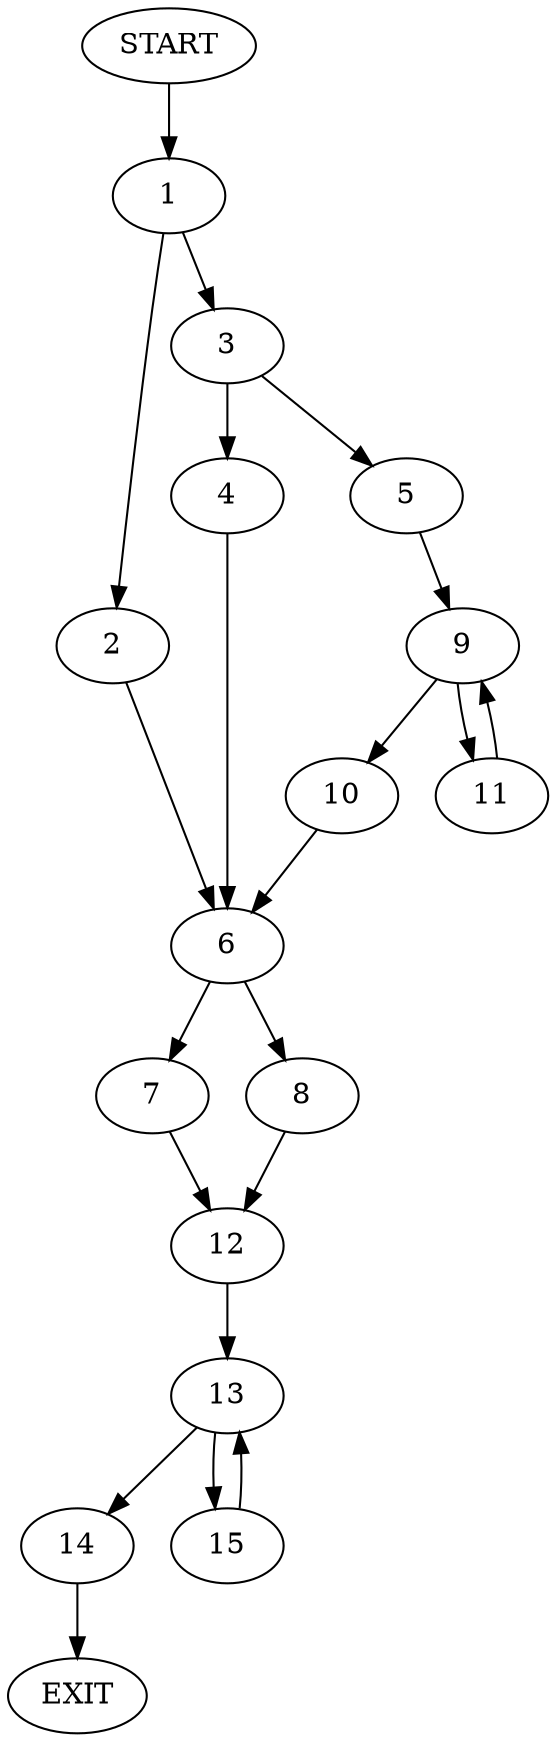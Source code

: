 digraph {
0 [label="START"]
16 [label="EXIT"]
0 -> 1
1 -> 2
1 -> 3
3 -> 4
3 -> 5
2 -> 6
6 -> 7
6 -> 8
5 -> 9
4 -> 6
9 -> 10
9 -> 11
10 -> 6
11 -> 9
7 -> 12
8 -> 12
12 -> 13
13 -> 14
13 -> 15
15 -> 13
14 -> 16
}
